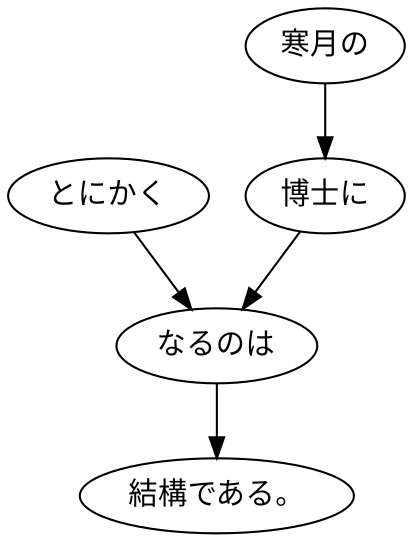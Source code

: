 digraph graph2555 {
	node0 [label="とにかく"];
	node1 [label="寒月の"];
	node2 [label="博士に"];
	node3 [label="なるのは"];
	node4 [label="結構である。"];
	node0 -> node3;
	node1 -> node2;
	node2 -> node3;
	node3 -> node4;
}
